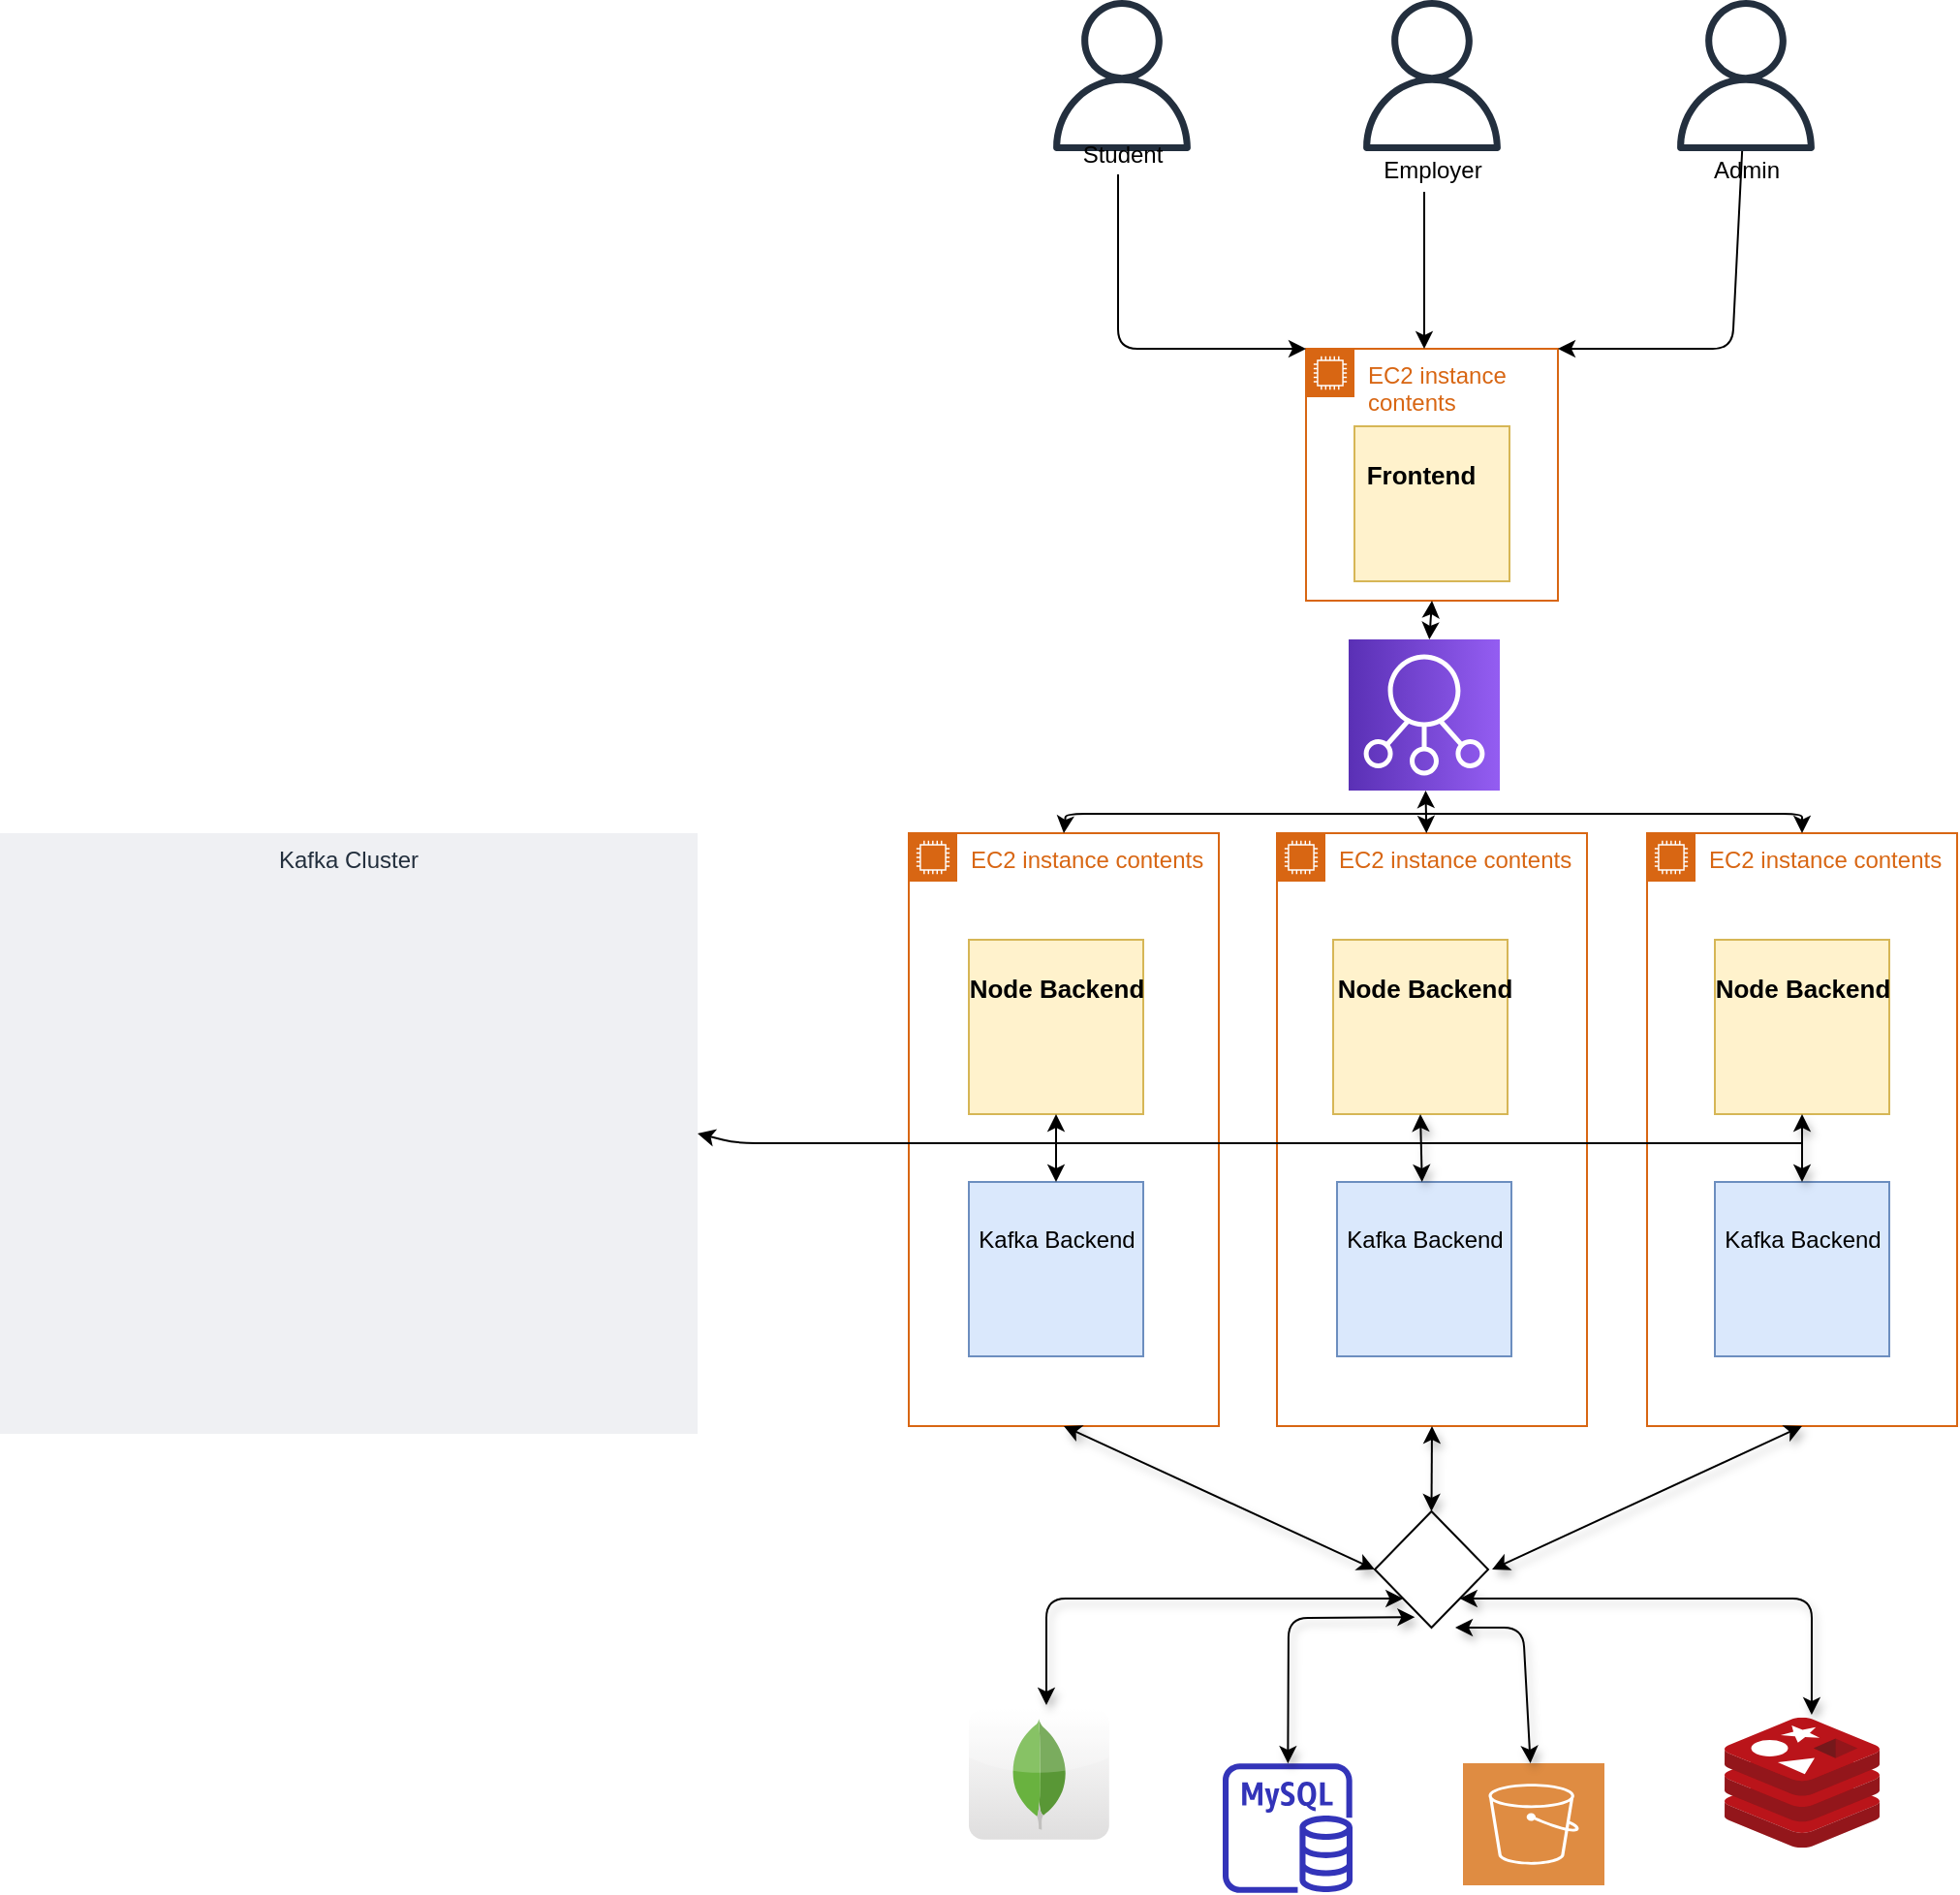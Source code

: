 <mxfile version="13.0.2" type="github"><diagram id="Ht1M8jgEwFfnCIfOTk4-" name="Page-1"><mxGraphModel dx="2207" dy="548" grid="1" gridSize="10" guides="1" tooltips="1" connect="1" arrows="1" fold="1" page="1" pageScale="1" pageWidth="1169" pageHeight="827" math="0" shadow="0"><root><mxCell id="0"/><mxCell id="1" parent="0"/><mxCell id="iTzJH8moi6NRc56EsfTb-8" value="EC2 instance contents" style="points=[[0,0],[0.25,0],[0.5,0],[0.75,0],[1,0],[1,0.25],[1,0.5],[1,0.75],[1,1],[0.75,1],[0.5,1],[0.25,1],[0,1],[0,0.75],[0,0.5],[0,0.25]];outlineConnect=0;gradientColor=none;html=1;whiteSpace=wrap;fontSize=12;fontStyle=0;shape=mxgraph.aws4.group;grIcon=mxgraph.aws4.group_ec2_instance_contents;strokeColor=#D86613;fillColor=none;verticalAlign=top;align=left;spacingLeft=30;fontColor=#D86613;dashed=0;" vertex="1" parent="1"><mxGeometry x="504" y="230" width="130" height="130" as="geometry"/></mxCell><mxCell id="iTzJH8moi6NRc56EsfTb-63" value="" style="whiteSpace=wrap;html=1;aspect=fixed;fillColor=#fff2cc;strokeColor=#d6b656;" vertex="1" parent="1"><mxGeometry x="529" y="270" width="80" height="80" as="geometry"/></mxCell><mxCell id="iTzJH8moi6NRc56EsfTb-12" value="EC2 instance contents" style="points=[[0,0],[0.25,0],[0.5,0],[0.75,0],[1,0],[1,0.25],[1,0.5],[1,0.75],[1,1],[0.75,1],[0.5,1],[0.25,1],[0,1],[0,0.75],[0,0.5],[0,0.25]];outlineConnect=0;gradientColor=none;html=1;whiteSpace=wrap;fontSize=12;fontStyle=0;shape=mxgraph.aws4.group;grIcon=mxgraph.aws4.group_ec2_instance_contents;strokeColor=#D86613;fillColor=none;verticalAlign=top;align=left;spacingLeft=30;fontColor=#D86613;dashed=0;" vertex="1" parent="1"><mxGeometry x="299" y="480" width="160" height="306" as="geometry"/></mxCell><mxCell id="iTzJH8moi6NRc56EsfTb-36" value="" style="whiteSpace=wrap;html=1;aspect=fixed;fillColor=#fff2cc;strokeColor=#d6b656;" vertex="1" parent="1"><mxGeometry x="330" y="535" width="90" height="90" as="geometry"/></mxCell><mxCell id="iTzJH8moi6NRc56EsfTb-2" value="" style="outlineConnect=0;fontColor=#232F3E;gradientColor=none;fillColor=#232F3E;strokeColor=none;dashed=0;verticalLabelPosition=bottom;verticalAlign=top;align=center;html=1;fontSize=12;fontStyle=0;aspect=fixed;pointerEvents=1;shape=mxgraph.aws4.user;" vertex="1" parent="1"><mxGeometry x="370" y="50" width="78" height="78" as="geometry"/></mxCell><mxCell id="iTzJH8moi6NRc56EsfTb-3" value="" style="outlineConnect=0;fontColor=#232F3E;gradientColor=none;fillColor=#232F3E;strokeColor=none;dashed=0;verticalLabelPosition=bottom;verticalAlign=top;align=center;html=1;fontSize=12;fontStyle=0;aspect=fixed;pointerEvents=1;shape=mxgraph.aws4.user;" vertex="1" parent="1"><mxGeometry x="530" y="50" width="78" height="78" as="geometry"/></mxCell><mxCell id="iTzJH8moi6NRc56EsfTb-4" value="" style="outlineConnect=0;fontColor=#232F3E;gradientColor=none;fillColor=#232F3E;strokeColor=none;dashed=0;verticalLabelPosition=bottom;verticalAlign=top;align=center;html=1;fontSize=12;fontStyle=0;aspect=fixed;pointerEvents=1;shape=mxgraph.aws4.user;" vertex="1" parent="1"><mxGeometry x="692" y="50" width="78" height="78" as="geometry"/></mxCell><mxCell id="iTzJH8moi6NRc56EsfTb-5" value="Student" style="text;html=1;align=center;verticalAlign=middle;resizable=0;points=[];autosize=1;" vertex="1" parent="1"><mxGeometry x="379" y="120" width="60" height="20" as="geometry"/></mxCell><mxCell id="iTzJH8moi6NRc56EsfTb-6" value="Employer" style="text;html=1;align=center;verticalAlign=middle;resizable=0;points=[];autosize=1;" vertex="1" parent="1"><mxGeometry x="534" y="128" width="70" height="20" as="geometry"/></mxCell><mxCell id="iTzJH8moi6NRc56EsfTb-7" value="Admin" style="text;html=1;align=center;verticalAlign=middle;resizable=0;points=[];autosize=1;" vertex="1" parent="1"><mxGeometry x="706" y="128" width="50" height="20" as="geometry"/></mxCell><mxCell id="iTzJH8moi6NRc56EsfTb-9" value="" style="endArrow=classic;html=1;entryX=1;entryY=0;entryDx=0;entryDy=0;" edge="1" parent="1" source="iTzJH8moi6NRc56EsfTb-4" target="iTzJH8moi6NRc56EsfTb-8"><mxGeometry width="50" height="50" relative="1" as="geometry"><mxPoint x="700" y="140" as="sourcePoint"/><mxPoint x="590" y="220" as="targetPoint"/><Array as="points"><mxPoint x="724" y="230"/></Array></mxGeometry></mxCell><mxCell id="iTzJH8moi6NRc56EsfTb-10" value="" style="endArrow=classic;html=1;entryX=0;entryY=0;entryDx=0;entryDy=0;" edge="1" parent="1" target="iTzJH8moi6NRc56EsfTb-8"><mxGeometry width="50" height="50" relative="1" as="geometry"><mxPoint x="407" y="140" as="sourcePoint"/><mxPoint x="550" y="220" as="targetPoint"/><Array as="points"><mxPoint x="407" y="230"/></Array></mxGeometry></mxCell><mxCell id="iTzJH8moi6NRc56EsfTb-11" value="" style="endArrow=classic;html=1;" edge="1" parent="1"><mxGeometry width="50" height="50" relative="1" as="geometry"><mxPoint x="565" y="149" as="sourcePoint"/><mxPoint x="565" y="230" as="targetPoint"/></mxGeometry></mxCell><mxCell id="iTzJH8moi6NRc56EsfTb-13" value="EC2 instance contents" style="points=[[0,0],[0.25,0],[0.5,0],[0.75,0],[1,0],[1,0.25],[1,0.5],[1,0.75],[1,1],[0.75,1],[0.5,1],[0.25,1],[0,1],[0,0.75],[0,0.5],[0,0.25]];outlineConnect=0;gradientColor=none;html=1;whiteSpace=wrap;fontSize=12;fontStyle=0;shape=mxgraph.aws4.group;grIcon=mxgraph.aws4.group_ec2_instance_contents;strokeColor=#D86613;fillColor=none;verticalAlign=top;align=left;spacingLeft=30;fontColor=#D86613;dashed=0;" vertex="1" parent="1"><mxGeometry x="489" y="480" width="160" height="306" as="geometry"/></mxCell><mxCell id="iTzJH8moi6NRc56EsfTb-14" value="EC2 instance contents" style="points=[[0,0],[0.25,0],[0.5,0],[0.75,0],[1,0],[1,0.25],[1,0.5],[1,0.75],[1,1],[0.75,1],[0.5,1],[0.25,1],[0,1],[0,0.75],[0,0.5],[0,0.25]];outlineConnect=0;gradientColor=none;html=1;whiteSpace=wrap;fontSize=12;fontStyle=0;shape=mxgraph.aws4.group;grIcon=mxgraph.aws4.group_ec2_instance_contents;strokeColor=#D86613;fillColor=none;verticalAlign=top;align=left;spacingLeft=30;fontColor=#D86613;dashed=0;" vertex="1" parent="1"><mxGeometry x="680" y="480" width="160" height="306" as="geometry"/></mxCell><mxCell id="iTzJH8moi6NRc56EsfTb-15" value="" style="outlineConnect=0;fontColor=#232F3E;gradientColor=#945DF2;gradientDirection=north;fillColor=#5A30B5;strokeColor=#ffffff;dashed=0;verticalLabelPosition=bottom;verticalAlign=top;align=center;html=1;fontSize=12;fontStyle=0;aspect=fixed;shape=mxgraph.aws4.resourceIcon;resIcon=mxgraph.aws4.elastic_load_balancing;rotation=90;" vertex="1" parent="1"><mxGeometry x="526" y="380" width="78" height="78" as="geometry"/></mxCell><mxCell id="iTzJH8moi6NRc56EsfTb-16" value="" style="endArrow=classic;startArrow=classic;html=1;entryX=0.5;entryY=1;entryDx=0;entryDy=0;" edge="1" parent="1" source="iTzJH8moi6NRc56EsfTb-15" target="iTzJH8moi6NRc56EsfTb-8"><mxGeometry width="50" height="50" relative="1" as="geometry"><mxPoint x="390" y="430" as="sourcePoint"/><mxPoint x="410" y="410" as="targetPoint"/></mxGeometry></mxCell><mxCell id="iTzJH8moi6NRc56EsfTb-17" value="" style="endArrow=classic;startArrow=classic;html=1;exitX=0.5;exitY=0;exitDx=0;exitDy=0;entryX=0.5;entryY=0;entryDx=0;entryDy=0;" edge="1" parent="1" source="iTzJH8moi6NRc56EsfTb-12" target="iTzJH8moi6NRc56EsfTb-14"><mxGeometry width="50" height="50" relative="1" as="geometry"><mxPoint x="500" y="570" as="sourcePoint"/><mxPoint x="990" y="460" as="targetPoint"/><Array as="points"><mxPoint x="380" y="470"/><mxPoint x="760" y="470"/></Array></mxGeometry></mxCell><mxCell id="iTzJH8moi6NRc56EsfTb-19" value="" style="endArrow=classic;startArrow=classic;html=1;" edge="1" parent="1" source="iTzJH8moi6NRc56EsfTb-13" target="iTzJH8moi6NRc56EsfTb-15"><mxGeometry width="50" height="50" relative="1" as="geometry"><mxPoint x="577.644" y="390" as="sourcePoint"/><mxPoint x="579" y="370" as="targetPoint"/></mxGeometry></mxCell><mxCell id="iTzJH8moi6NRc56EsfTb-20" value="Kafka Cluster" style="fillColor=#EFF0F3;strokeColor=none;dashed=0;verticalAlign=top;fontStyle=0;fontColor=#232F3D;" vertex="1" parent="1"><mxGeometry x="-170" y="480" width="360" height="310" as="geometry"/></mxCell><mxCell id="iTzJH8moi6NRc56EsfTb-23" value="" style="aspect=fixed;html=1;points=[];align=center;image;fontSize=12;image=img/lib/mscae/Cache_Redis_Product.svg;" vertex="1" parent="1"><mxGeometry x="720" y="936.4" width="80" height="67.2" as="geometry"/></mxCell><mxCell id="iTzJH8moi6NRc56EsfTb-24" value="" style="pointerEvents=1;shadow=0;dashed=0;html=1;strokeColor=none;fillColor=#DF8C42;labelPosition=center;verticalLabelPosition=bottom;verticalAlign=top;align=center;outlineConnect=0;shape=mxgraph.veeam2.aws_s3;" vertex="1" parent="1"><mxGeometry x="585" y="960.0" width="73" height="63" as="geometry"/></mxCell><mxCell id="iTzJH8moi6NRc56EsfTb-25" value="" style="outlineConnect=0;fontColor=#232F3E;gradientColor=none;fillColor=#3334B9;strokeColor=none;dashed=0;verticalLabelPosition=bottom;verticalAlign=top;align=center;html=1;fontSize=12;fontStyle=0;aspect=fixed;pointerEvents=1;shape=mxgraph.aws4.rds_mysql_instance;" vertex="1" parent="1"><mxGeometry x="461" y="960" width="67" height="67" as="geometry"/></mxCell><mxCell id="iTzJH8moi6NRc56EsfTb-26" value="" style="dashed=0;outlineConnect=0;html=1;align=center;labelPosition=center;verticalLabelPosition=bottom;verticalAlign=top;shape=mxgraph.webicons.mongodb;gradientColor=#DFDEDE" vertex="1" parent="1"><mxGeometry x="330.0" y="932" width="72.4" height="67.4" as="geometry"/></mxCell><mxCell id="iTzJH8moi6NRc56EsfTb-33" value="" style="endArrow=classic;html=1;entryX=1;entryY=0.5;entryDx=0;entryDy=0;" edge="1" parent="1" target="iTzJH8moi6NRc56EsfTb-20"><mxGeometry width="50" height="50" relative="1" as="geometry"><mxPoint x="760" y="640" as="sourcePoint"/><mxPoint x="390" y="670" as="targetPoint"/><Array as="points"><mxPoint x="210" y="640"/></Array></mxGeometry></mxCell><mxCell id="iTzJH8moi6NRc56EsfTb-35" value="" style="shape=image;html=1;verticalAlign=top;verticalLabelPosition=bottom;labelBackgroundColor=#ffffff;imageAspect=0;aspect=fixed;image=https://cdn2.iconfinder.com/data/icons/nodejs-1/128/nodejs-128.png" vertex="1" parent="1"><mxGeometry x="350" y="575" width="50" height="50" as="geometry"/></mxCell><mxCell id="iTzJH8moi6NRc56EsfTb-39" value="&lt;b&gt;&lt;font style=&quot;font-size: 13px&quot;&gt;Node Backend&lt;/font&gt;&lt;/b&gt;" style="text;html=1;align=center;verticalAlign=middle;resizable=0;points=[];autosize=1;" vertex="1" parent="1"><mxGeometry x="320" y="550" width="110" height="20" as="geometry"/></mxCell><mxCell id="iTzJH8moi6NRc56EsfTb-46" value="" style="whiteSpace=wrap;html=1;aspect=fixed;fillColor=#fff2cc;strokeColor=#d6b656;" vertex="1" parent="1"><mxGeometry x="715" y="535" width="90" height="90" as="geometry"/></mxCell><mxCell id="iTzJH8moi6NRc56EsfTb-47" value="" style="shape=image;html=1;verticalAlign=top;verticalLabelPosition=bottom;labelBackgroundColor=#ffffff;imageAspect=0;aspect=fixed;image=https://cdn2.iconfinder.com/data/icons/nodejs-1/128/nodejs-128.png" vertex="1" parent="1"><mxGeometry x="735" y="575" width="50" height="50" as="geometry"/></mxCell><mxCell id="iTzJH8moi6NRc56EsfTb-48" value="&lt;b&gt;&lt;font style=&quot;font-size: 13px&quot;&gt;Node Backend&lt;/font&gt;&lt;/b&gt;" style="text;html=1;align=center;verticalAlign=middle;resizable=0;points=[];autosize=1;" vertex="1" parent="1"><mxGeometry x="705" y="550" width="110" height="20" as="geometry"/></mxCell><mxCell id="iTzJH8moi6NRc56EsfTb-49" value="" style="whiteSpace=wrap;html=1;aspect=fixed;fillColor=#fff2cc;strokeColor=#d6b656;" vertex="1" parent="1"><mxGeometry x="518" y="535" width="90" height="90" as="geometry"/></mxCell><mxCell id="iTzJH8moi6NRc56EsfTb-50" value="" style="shape=image;html=1;verticalAlign=top;verticalLabelPosition=bottom;labelBackgroundColor=#ffffff;imageAspect=0;aspect=fixed;image=https://cdn2.iconfinder.com/data/icons/nodejs-1/128/nodejs-128.png" vertex="1" parent="1"><mxGeometry x="538" y="575" width="50" height="50" as="geometry"/></mxCell><mxCell id="iTzJH8moi6NRc56EsfTb-51" value="&lt;b&gt;&lt;font style=&quot;font-size: 13px&quot;&gt;Node Backend&lt;/font&gt;&lt;/b&gt;" style="text;html=1;align=center;verticalAlign=middle;resizable=0;points=[];autosize=1;" vertex="1" parent="1"><mxGeometry x="510" y="550" width="110" height="20" as="geometry"/></mxCell><mxCell id="iTzJH8moi6NRc56EsfTb-52" value="" style="whiteSpace=wrap;html=1;aspect=fixed;fillColor=#dae8fc;strokeColor=#6c8ebf;" vertex="1" parent="1"><mxGeometry x="330" y="660" width="90" height="90" as="geometry"/></mxCell><mxCell id="iTzJH8moi6NRc56EsfTb-53" value="" style="shape=image;html=1;verticalAlign=top;verticalLabelPosition=bottom;labelBackgroundColor=#ffffff;imageAspect=0;aspect=fixed;image=https://cdn2.iconfinder.com/data/icons/nodejs-1/128/nodejs-128.png" vertex="1" parent="1"><mxGeometry x="350" y="700" width="50" height="50" as="geometry"/></mxCell><mxCell id="iTzJH8moi6NRc56EsfTb-54" value="Kafka Backend" style="text;html=1;align=center;verticalAlign=middle;resizable=0;points=[];autosize=1;" vertex="1" parent="1"><mxGeometry x="325" y="680" width="100" height="20" as="geometry"/></mxCell><mxCell id="iTzJH8moi6NRc56EsfTb-55" value="" style="whiteSpace=wrap;html=1;aspect=fixed;fillColor=#dae8fc;strokeColor=#6c8ebf;" vertex="1" parent="1"><mxGeometry x="520" y="660" width="90" height="90" as="geometry"/></mxCell><mxCell id="iTzJH8moi6NRc56EsfTb-56" value="" style="shape=image;html=1;verticalAlign=top;verticalLabelPosition=bottom;labelBackgroundColor=#ffffff;imageAspect=0;aspect=fixed;image=https://cdn2.iconfinder.com/data/icons/nodejs-1/128/nodejs-128.png" vertex="1" parent="1"><mxGeometry x="540" y="700" width="50" height="50" as="geometry"/></mxCell><mxCell id="iTzJH8moi6NRc56EsfTb-57" value="Kafka Backend" style="text;html=1;align=center;verticalAlign=middle;resizable=0;points=[];autosize=1;" vertex="1" parent="1"><mxGeometry x="515" y="680" width="100" height="20" as="geometry"/></mxCell><mxCell id="iTzJH8moi6NRc56EsfTb-58" value="" style="whiteSpace=wrap;html=1;aspect=fixed;fillColor=#dae8fc;strokeColor=#6c8ebf;" vertex="1" parent="1"><mxGeometry x="715" y="660" width="90" height="90" as="geometry"/></mxCell><mxCell id="iTzJH8moi6NRc56EsfTb-59" value="" style="shape=image;html=1;verticalAlign=top;verticalLabelPosition=bottom;labelBackgroundColor=#ffffff;imageAspect=0;aspect=fixed;image=https://cdn2.iconfinder.com/data/icons/nodejs-1/128/nodejs-128.png" vertex="1" parent="1"><mxGeometry x="735" y="700" width="50" height="50" as="geometry"/></mxCell><mxCell id="iTzJH8moi6NRc56EsfTb-60" value="Kafka Backend" style="text;html=1;align=center;verticalAlign=middle;resizable=0;points=[];autosize=1;" vertex="1" parent="1"><mxGeometry x="710" y="680" width="100" height="20" as="geometry"/></mxCell><mxCell id="iTzJH8moi6NRc56EsfTb-61" value="" style="shape=image;html=1;verticalAlign=top;verticalLabelPosition=bottom;labelBackgroundColor=#ffffff;imageAspect=0;aspect=fixed;image=https://cdn2.iconfinder.com/data/icons/designer-skills/128/react-128.png;gradientColor=#ffffff;" vertex="1" parent="1"><mxGeometry x="534" y="310" width="29" height="29" as="geometry"/></mxCell><mxCell id="iTzJH8moi6NRc56EsfTb-62" value="" style="shape=image;html=1;verticalAlign=top;verticalLabelPosition=bottom;labelBackgroundColor=#ffffff;imageAspect=0;aspect=fixed;image=https://cdn4.iconfinder.com/data/icons/logos-brands-5/24/redux-128.png;gradientColor=#ffffff;" vertex="1" parent="1"><mxGeometry x="570" y="309" width="30" height="30" as="geometry"/></mxCell><mxCell id="iTzJH8moi6NRc56EsfTb-64" value="&lt;b&gt;&lt;font style=&quot;font-size: 13px&quot;&gt;Frontend&lt;/font&gt;&lt;/b&gt;" style="text;html=1;align=center;verticalAlign=middle;resizable=0;points=[];autosize=1;" vertex="1" parent="1"><mxGeometry x="528" y="285" width="70" height="20" as="geometry"/></mxCell><mxCell id="iTzJH8moi6NRc56EsfTb-66" value="" style="endArrow=classic;startArrow=classic;html=1;entryX=0.5;entryY=1;entryDx=0;entryDy=0;" edge="1" parent="1" source="iTzJH8moi6NRc56EsfTb-52" target="iTzJH8moi6NRc56EsfTb-35"><mxGeometry width="50" height="50" relative="1" as="geometry"><mxPoint x="250" y="750" as="sourcePoint"/><mxPoint x="300" y="700" as="targetPoint"/></mxGeometry></mxCell><mxCell id="iTzJH8moi6NRc56EsfTb-68" value="" style="endArrow=classic;startArrow=classic;html=1;entryX=0.5;entryY=1;entryDx=0;entryDy=0;shadow=1;" edge="1" parent="1" source="iTzJH8moi6NRc56EsfTb-55" target="iTzJH8moi6NRc56EsfTb-50"><mxGeometry width="50" height="50" relative="1" as="geometry"><mxPoint x="395" y="680" as="sourcePoint"/><mxPoint x="395" y="645" as="targetPoint"/></mxGeometry></mxCell><mxCell id="iTzJH8moi6NRc56EsfTb-69" value="" style="endArrow=classic;startArrow=classic;html=1;entryX=0.5;entryY=1;entryDx=0;entryDy=0;shadow=1;exitX=0.5;exitY=0;exitDx=0;exitDy=0;" edge="1" parent="1" source="iTzJH8moi6NRc56EsfTb-58" target="iTzJH8moi6NRc56EsfTb-47"><mxGeometry width="50" height="50" relative="1" as="geometry"><mxPoint x="573.875" y="670" as="sourcePoint"/><mxPoint x="573" y="635" as="targetPoint"/></mxGeometry></mxCell><mxCell id="iTzJH8moi6NRc56EsfTb-73" value="" style="rhombus;whiteSpace=wrap;html=1;gradientColor=#ffffff;" vertex="1" parent="1"><mxGeometry x="539.5" y="830" width="58.5" height="60" as="geometry"/></mxCell><mxCell id="iTzJH8moi6NRc56EsfTb-74" value="" style="endArrow=classic;startArrow=classic;html=1;shadow=1;entryX=0.5;entryY=1;entryDx=0;entryDy=0;exitX=0;exitY=0.5;exitDx=0;exitDy=0;" edge="1" parent="1" source="iTzJH8moi6NRc56EsfTb-73" target="iTzJH8moi6NRc56EsfTb-12"><mxGeometry width="50" height="50" relative="1" as="geometry"><mxPoint x="380" y="860" as="sourcePoint"/><mxPoint x="430" y="810" as="targetPoint"/></mxGeometry></mxCell><mxCell id="iTzJH8moi6NRc56EsfTb-75" value="" style="endArrow=classic;startArrow=classic;html=1;shadow=1;entryX=0.5;entryY=1;entryDx=0;entryDy=0;exitX=0.5;exitY=0;exitDx=0;exitDy=0;" edge="1" parent="1" source="iTzJH8moi6NRc56EsfTb-73" target="iTzJH8moi6NRc56EsfTb-13"><mxGeometry width="50" height="50" relative="1" as="geometry"><mxPoint x="670" y="890" as="sourcePoint"/><mxPoint x="720" y="840" as="targetPoint"/></mxGeometry></mxCell><mxCell id="iTzJH8moi6NRc56EsfTb-76" value="" style="endArrow=classic;startArrow=classic;html=1;shadow=1;entryX=0.5;entryY=1;entryDx=0;entryDy=0;" edge="1" parent="1" target="iTzJH8moi6NRc56EsfTb-14"><mxGeometry width="50" height="50" relative="1" as="geometry"><mxPoint x="600" y="860" as="sourcePoint"/><mxPoint x="730" y="810" as="targetPoint"/></mxGeometry></mxCell><mxCell id="iTzJH8moi6NRc56EsfTb-77" value="" style="endArrow=classic;startArrow=classic;html=1;shadow=1;entryX=0;entryY=1;entryDx=0;entryDy=0;" edge="1" parent="1" target="iTzJH8moi6NRc56EsfTb-73"><mxGeometry width="50" height="50" relative="1" as="geometry"><mxPoint x="370" y="930" as="sourcePoint"/><mxPoint x="390" y="880" as="targetPoint"/><Array as="points"><mxPoint x="370" y="875"/></Array></mxGeometry></mxCell><mxCell id="iTzJH8moi6NRc56EsfTb-78" value="" style="endArrow=classic;startArrow=classic;html=1;shadow=1;entryX=1;entryY=1;entryDx=0;entryDy=0;exitX=0.562;exitY=-0.021;exitDx=0;exitDy=0;exitPerimeter=0;" edge="1" parent="1" source="iTzJH8moi6NRc56EsfTb-23" target="iTzJH8moi6NRc56EsfTb-73"><mxGeometry width="50" height="50" relative="1" as="geometry"><mxPoint x="750" y="910" as="sourcePoint"/><mxPoint x="800" y="860" as="targetPoint"/><Array as="points"><mxPoint x="765" y="875"/></Array></mxGeometry></mxCell><mxCell id="iTzJH8moi6NRc56EsfTb-79" value="" style="endArrow=classic;startArrow=classic;html=1;shadow=1;entryX=0.354;entryY=0.91;entryDx=0;entryDy=0;entryPerimeter=0;" edge="1" parent="1" source="iTzJH8moi6NRc56EsfTb-25" target="iTzJH8moi6NRc56EsfTb-73"><mxGeometry width="50" height="50" relative="1" as="geometry"><mxPoint x="239" y="1010" as="sourcePoint"/><mxPoint x="289" y="960" as="targetPoint"/><Array as="points"><mxPoint x="495" y="885"/></Array></mxGeometry></mxCell><mxCell id="iTzJH8moi6NRc56EsfTb-80" value="" style="endArrow=classic;startArrow=classic;html=1;shadow=1;" edge="1" parent="1" source="iTzJH8moi6NRc56EsfTb-24"><mxGeometry width="50" height="50" relative="1" as="geometry"><mxPoint x="640" y="1080" as="sourcePoint"/><mxPoint x="581" y="890" as="targetPoint"/><Array as="points"><mxPoint x="616" y="890"/></Array></mxGeometry></mxCell></root></mxGraphModel></diagram></mxfile>